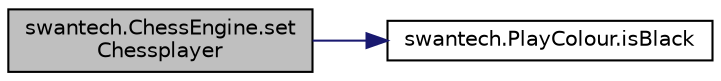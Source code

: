 digraph "swantech.ChessEngine.setChessplayer"
{
  edge [fontname="Helvetica",fontsize="10",labelfontname="Helvetica",labelfontsize="10"];
  node [fontname="Helvetica",fontsize="10",shape=record];
  rankdir="LR";
  Node1 [label="swantech.ChessEngine.set\lChessplayer",height=0.2,width=0.4,color="black", fillcolor="grey75", style="filled", fontcolor="black"];
  Node1 -> Node2 [color="midnightblue",fontsize="10",style="solid",fontname="Helvetica"];
  Node2 [label="swantech.PlayColour.isBlack",height=0.2,width=0.4,color="black", fillcolor="white", style="filled",URL="$enumswantech_1_1_play_colour.html#a71e40bb31f1a18df766f25de60200150"];
}
